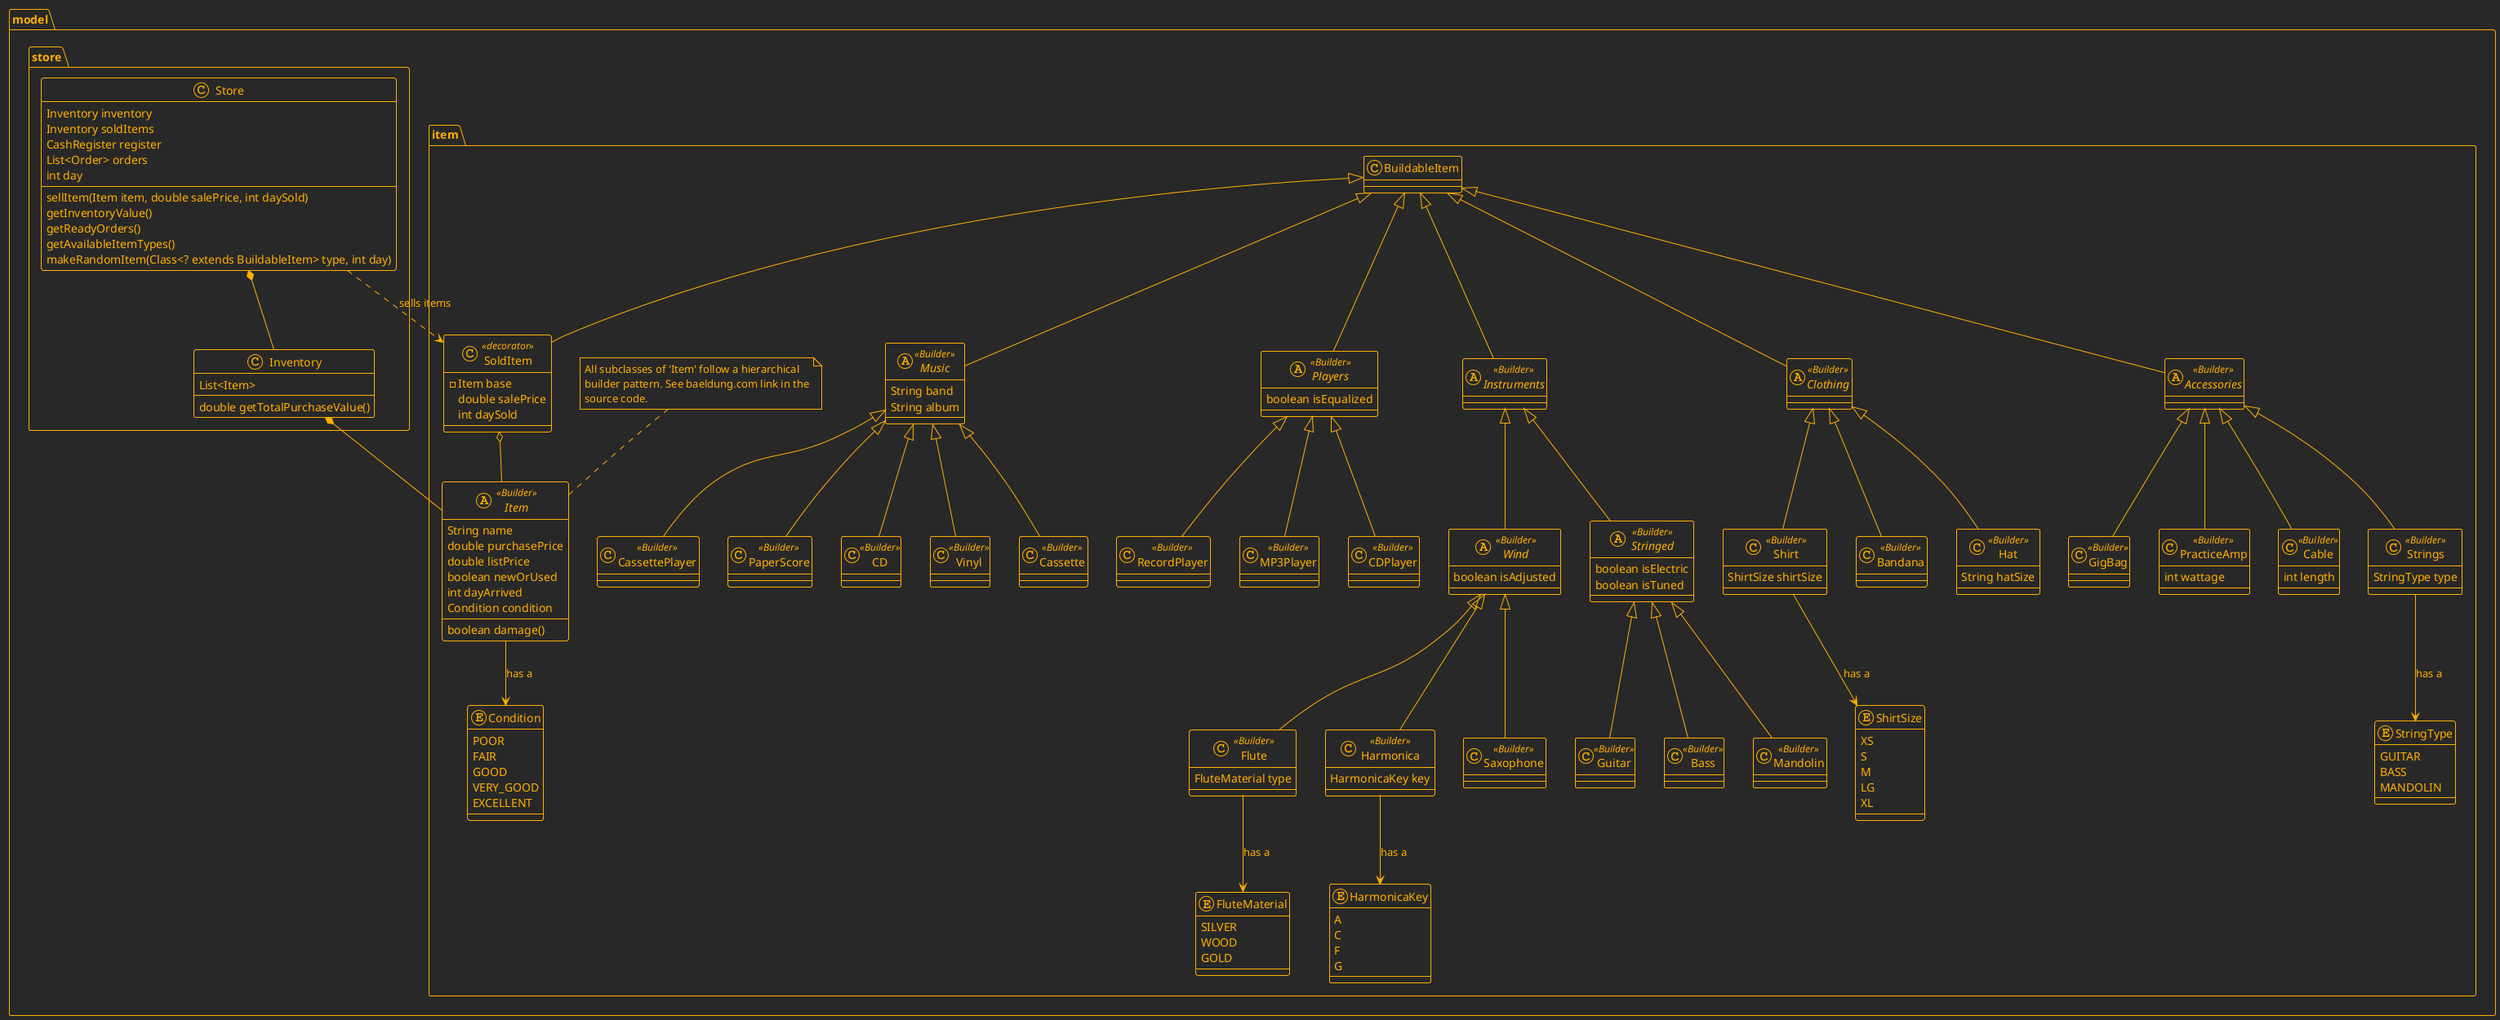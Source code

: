 @startuml

!theme crt-amber

<style>
header {
  HorizontalAlignment left
}
</style>

package "model" {

  '================================================================
  ' Item Package: Defines all sellable items and their properties.
  '================================================================
  package "item" {

    ' --- Base Item Definition ---
    abstract class Item <<Builder>> {
      String name
      double purchasePrice
      double listPrice
      boolean newOrUsed
      int dayArrived
      Condition condition
      boolean damage()
    }

    note top
      All subclasses of 'Item' follow a hierarchical
      builder pattern. See baeldung.com link in the
      source code.
    end note

    class SoldItem <<decorator>> extends BuildableItem {
      - Item base
      double salePrice
      int daySold
    }

    enum Condition {
      POOR
      FAIR
      GOOD
      VERY_GOOD
      EXCELLENT
    }

    ' --- Music Media ---
    abstract class Music <<Builder>> extends BuildableItem {
      String band
      String album
    }
    class PaperScore <<Builder>> extends Music {}
    class CD <<Builder>> extends Music {}
    class Vinyl <<Builder>> extends Music {}
    class Cassette <<Builder>> extends Music {}

    ' --- Media Players ---
    abstract class Players <<Builder>> extends BuildableItem {
      boolean isEqualized
    }
    class CDPlayer <<Builder>> extends Players {}
    class RecordPlayer <<Builder>> extends Players {}
    class MP3Player <<Builder>> extends Players {}
    class CassettePlayer <<Builder>> extends Music {}

    ' --- Instruments ---
    abstract class Instruments <<Builder>> extends BuildableItem {}

    abstract class Stringed <<Builder>> extends Instruments {
      boolean isElectric
      boolean isTuned
    }
    class Guitar <<Builder>> extends Stringed {}
    class Bass <<Builder>> extends Stringed {}
    class Mandolin <<Builder>> extends Stringed {}

    abstract class Wind <<Builder>> extends Instruments {
      boolean isAdjusted
    }
    class Flute <<Builder>> extends Wind {
      FluteMaterial type
    }
    enum FluteMaterial {
      SILVER
      WOOD
      GOLD
    }
    class Harmonica <<Builder>> extends Wind {
      HarmonicaKey key
    }
    enum HarmonicaKey {
      A
      C
      F
      G
    }
    class Saxophone <<Builder>> extends Wind {}

    ' --- Clothing ---
    abstract class Clothing <<Builder>> extends BuildableItem {}
    class Hat <<Builder>> extends Clothing {
      String hatSize
    }
    class Shirt <<Builder>> extends Clothing {
      ShirtSize shirtSize
    }
    enum ShirtSize {
      XS
      S
      M
      LG
      XL
    }
    class Bandana <<Builder>> extends Clothing {}

    ' --- Accessories ---
    abstract class Accessories <<Builder>> extends BuildableItem {}
    class PracticeAmp <<Builder>> extends Accessories {
      int wattage
    }
    class Cable <<Builder>> extends Accessories {
      int length
    }
    class Strings <<Builder>> extends Accessories {
      StringType type
    }
    enum StringType {
      GUITAR
      BASS
      MANDOLIN
    }
    class GigBag <<Builder>> extends Accessories {}

    ' --- Relationships within Item Package ---
    Item --> Condition : has a
    Flute --> FluteMaterial : has a
    Harmonica --> HarmonicaKey : has a
    Shirt --> ShirtSize : has a
    Strings --> StringType : has a
  SoldItem o-- Item

  }

  '================================================================
  ' Store Package: Defines the store, staff, and customer logic.
  '================================================================
  package "store" {
    class Store {
      Inventory inventory
      Inventory soldItems
      CashRegister register
      List<Order> orders
      int day
      sellItem(Item item, double salePrice, int daySold)
      getInventoryValue()
      getReadyOrders()
      getAvailableItemTypes()
      makeRandomItem(Class<? extends BuildableItem> type, int day)
    }

    class Inventory {
      List<Item>
      double getTotalPurchaseValue()
    }

    ' --- Relationships within Store Package ---
    Store ..> SoldItem : sells items
    Store *-- Inventory
    Inventory *-- Item
  }

}

@enduml
